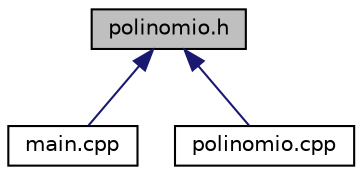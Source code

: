 digraph "polinomio.h"
{
  edge [fontname="Helvetica",fontsize="10",labelfontname="Helvetica",labelfontsize="10"];
  node [fontname="Helvetica",fontsize="10",shape=record];
  Node1 [label="polinomio.h",height=0.2,width=0.4,color="black", fillcolor="grey75", style="filled", fontcolor="black"];
  Node1 -> Node2 [dir="back",color="midnightblue",fontsize="10",style="solid",fontname="Helvetica"];
  Node2 [label="main.cpp",height=0.2,width=0.4,color="black", fillcolor="white", style="filled",URL="$main_8cpp.html",tooltip="Main del proyecto. Implementacion del template calculadora con las clases fraccion, polinomio y matriz. "];
  Node1 -> Node3 [dir="back",color="midnightblue",fontsize="10",style="solid",fontname="Helvetica"];
  Node3 [label="polinomio.cpp",height=0.2,width=0.4,color="black", fillcolor="white", style="filled",URL="$polinomio_8cpp.html",tooltip="Implementacion de la clase Polinomio. "];
}
